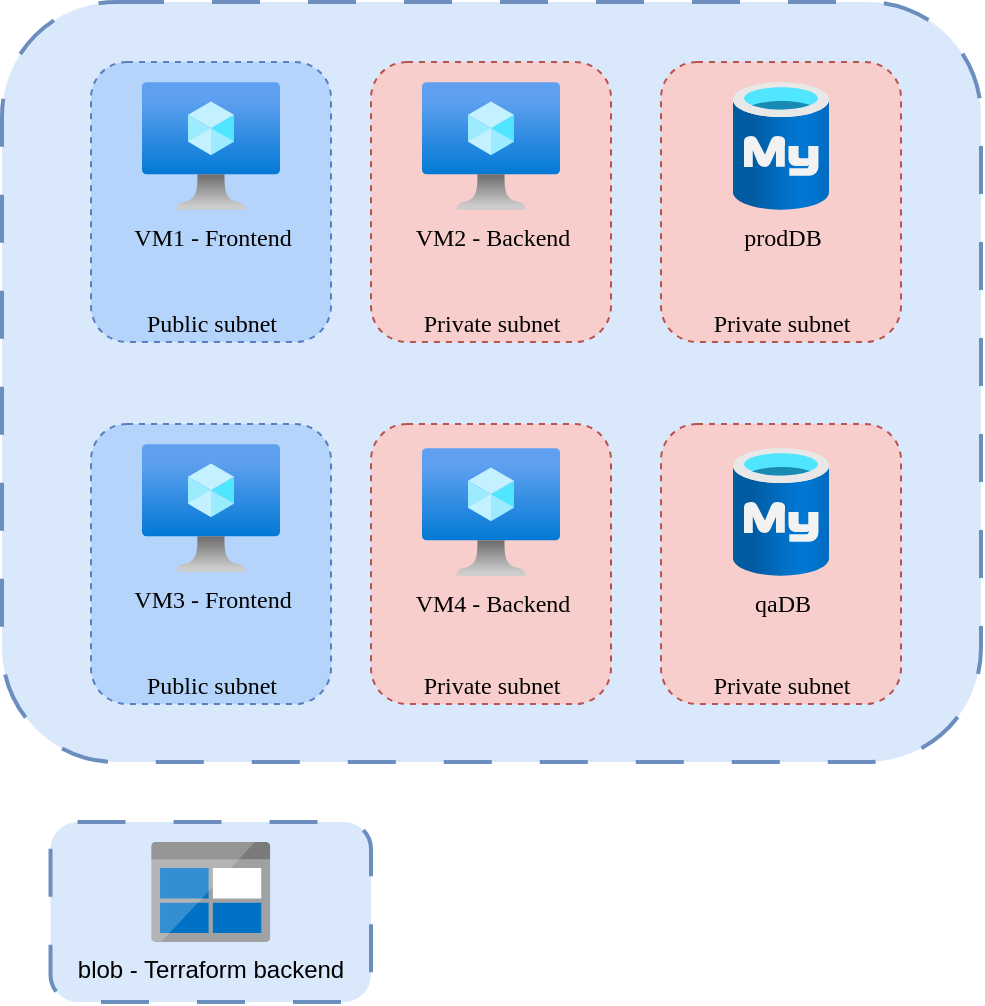 <mxfile version="21.2.1" type="device">
  <diagram name="Página-1" id="XeuIEK1tc-fwZtmeH2Qc">
    <mxGraphModel dx="1257" dy="774" grid="1" gridSize="10" guides="1" tooltips="1" connect="1" arrows="1" fold="1" page="1" pageScale="1" pageWidth="827" pageHeight="1169" math="0" shadow="0">
      <root>
        <mxCell id="0" />
        <mxCell id="1" parent="0" />
        <mxCell id="k6D9nj8YEmuQGtsHTDcK-7" value="" style="rounded=1;whiteSpace=wrap;html=1;dashed=1;dashPattern=12 12;fillColor=#dae8fc;movable=1;resizable=1;rotatable=1;deletable=1;editable=1;locked=0;connectable=1;strokeColor=#6c8ebf;strokeWidth=2;" vertex="1" parent="1">
          <mxGeometry x="210" y="50" width="489.5" height="380" as="geometry" />
        </mxCell>
        <mxCell id="k6D9nj8YEmuQGtsHTDcK-20" value="" style="group" vertex="1" connectable="0" parent="1">
          <mxGeometry x="254.5" y="80" width="120" height="140" as="geometry" />
        </mxCell>
        <mxCell id="k6D9nj8YEmuQGtsHTDcK-12" value="Public subnet" style="rounded=1;whiteSpace=wrap;html=1;fillColor=#B5D4FC;strokeColor=#5A7FBF;dashed=1;verticalAlign=bottom;fontFamily=Lucida Console;" vertex="1" parent="k6D9nj8YEmuQGtsHTDcK-20">
          <mxGeometry width="120" height="140" as="geometry" />
        </mxCell>
        <mxCell id="k6D9nj8YEmuQGtsHTDcK-3" value="VM1 - Frontend" style="image;aspect=fixed;html=1;points=[];align=center;fontSize=12;image=img/lib/azure2/compute/Virtual_Machine.svg;labelBackgroundColor=none;fontFamily=Lucida Console;" vertex="1" parent="k6D9nj8YEmuQGtsHTDcK-20">
          <mxGeometry x="25.5" y="10" width="69" height="64" as="geometry" />
        </mxCell>
        <mxCell id="k6D9nj8YEmuQGtsHTDcK-21" value="" style="group" vertex="1" connectable="0" parent="1">
          <mxGeometry x="394.5" y="80" width="120" height="140" as="geometry" />
        </mxCell>
        <mxCell id="k6D9nj8YEmuQGtsHTDcK-17" value="Private subnet" style="rounded=1;whiteSpace=wrap;html=1;fillColor=#f8cecc;strokeColor=#b85450;dashed=1;verticalAlign=bottom;fontFamily=Lucida Console;" vertex="1" parent="k6D9nj8YEmuQGtsHTDcK-21">
          <mxGeometry width="120" height="140" as="geometry" />
        </mxCell>
        <mxCell id="k6D9nj8YEmuQGtsHTDcK-4" value="VM2 - Backend" style="image;aspect=fixed;html=1;points=[];align=center;fontSize=12;image=img/lib/azure2/compute/Virtual_Machine.svg;labelBackgroundColor=none;fontFamily=Lucida Console;" vertex="1" parent="k6D9nj8YEmuQGtsHTDcK-21">
          <mxGeometry x="25.5" y="10" width="69" height="64" as="geometry" />
        </mxCell>
        <mxCell id="k6D9nj8YEmuQGtsHTDcK-22" value="" style="group" vertex="1" connectable="0" parent="1">
          <mxGeometry x="539.5" y="80" width="120" height="140" as="geometry" />
        </mxCell>
        <mxCell id="k6D9nj8YEmuQGtsHTDcK-18" value="Private subnet" style="rounded=1;whiteSpace=wrap;html=1;fillColor=#f8cecc;strokeColor=#b85450;dashed=1;verticalAlign=bottom;fontFamily=Lucida Console;" vertex="1" parent="k6D9nj8YEmuQGtsHTDcK-22">
          <mxGeometry width="120" height="140" as="geometry" />
        </mxCell>
        <mxCell id="k6D9nj8YEmuQGtsHTDcK-2" value="prodDB" style="image;aspect=fixed;html=1;points=[];align=center;fontSize=12;image=img/lib/azure2/databases/Azure_Database_MySQL_Server.svg;labelBackgroundColor=none;fontFamily=Lucida Console;" vertex="1" parent="k6D9nj8YEmuQGtsHTDcK-22">
          <mxGeometry x="36" y="10" width="48" height="64" as="geometry" />
        </mxCell>
        <mxCell id="k6D9nj8YEmuQGtsHTDcK-23" value="" style="group" vertex="1" connectable="0" parent="1">
          <mxGeometry x="539.5" y="261" width="120" height="140" as="geometry" />
        </mxCell>
        <mxCell id="k6D9nj8YEmuQGtsHTDcK-19" value="Private subnet" style="rounded=1;whiteSpace=wrap;html=1;fillColor=#f8cecc;strokeColor=#b85450;dashed=1;verticalAlign=bottom;fontFamily=Lucida Console;" vertex="1" parent="k6D9nj8YEmuQGtsHTDcK-23">
          <mxGeometry width="120" height="140" as="geometry" />
        </mxCell>
        <mxCell id="k6D9nj8YEmuQGtsHTDcK-8" value="qaDB" style="image;aspect=fixed;html=1;points=[];align=center;fontSize=12;image=img/lib/azure2/databases/Azure_Database_MySQL_Server.svg;labelBackgroundColor=none;fontFamily=Lucida Console;" vertex="1" parent="k6D9nj8YEmuQGtsHTDcK-23">
          <mxGeometry x="36" y="12" width="48" height="64" as="geometry" />
        </mxCell>
        <mxCell id="k6D9nj8YEmuQGtsHTDcK-24" value="" style="group" vertex="1" connectable="0" parent="1">
          <mxGeometry x="394.5" y="261" width="120" height="140" as="geometry" />
        </mxCell>
        <mxCell id="k6D9nj8YEmuQGtsHTDcK-16" value="Private subnet" style="rounded=1;whiteSpace=wrap;html=1;fillColor=#f8cecc;strokeColor=#b85450;dashed=1;verticalAlign=bottom;fontFamily=Lucida Console;" vertex="1" parent="k6D9nj8YEmuQGtsHTDcK-24">
          <mxGeometry width="120" height="140" as="geometry" />
        </mxCell>
        <mxCell id="k6D9nj8YEmuQGtsHTDcK-10" value="VM4 - Backend" style="image;aspect=fixed;html=1;points=[];align=center;fontSize=12;image=img/lib/azure2/compute/Virtual_Machine.svg;labelBackgroundColor=none;fontFamily=Lucida Console;" vertex="1" parent="k6D9nj8YEmuQGtsHTDcK-24">
          <mxGeometry x="25.5" y="12" width="69" height="64" as="geometry" />
        </mxCell>
        <mxCell id="k6D9nj8YEmuQGtsHTDcK-25" value="" style="group" vertex="1" connectable="0" parent="1">
          <mxGeometry x="254.5" y="261" width="120" height="140" as="geometry" />
        </mxCell>
        <mxCell id="k6D9nj8YEmuQGtsHTDcK-9" value="VM3 - Frontend" style="image;aspect=fixed;html=1;points=[];align=center;fontSize=12;image=img/lib/azure2/compute/Virtual_Machine.svg;labelBackgroundColor=none;fontFamily=Lucida Console;" vertex="1" parent="k6D9nj8YEmuQGtsHTDcK-25">
          <mxGeometry x="25.5" y="12" width="69" height="64" as="geometry" />
        </mxCell>
        <mxCell id="k6D9nj8YEmuQGtsHTDcK-31" value="" style="group" vertex="1" connectable="0" parent="k6D9nj8YEmuQGtsHTDcK-25">
          <mxGeometry width="120" height="140" as="geometry" />
        </mxCell>
        <mxCell id="k6D9nj8YEmuQGtsHTDcK-32" value="Public subnet" style="rounded=1;whiteSpace=wrap;html=1;fillColor=#B5D4FC;strokeColor=#5A7FBF;dashed=1;verticalAlign=bottom;fontFamily=Lucida Console;" vertex="1" parent="k6D9nj8YEmuQGtsHTDcK-31">
          <mxGeometry width="120" height="140" as="geometry" />
        </mxCell>
        <mxCell id="k6D9nj8YEmuQGtsHTDcK-33" value="VM3&amp;nbsp;- Frontend" style="image;aspect=fixed;html=1;points=[];align=center;fontSize=12;image=img/lib/azure2/compute/Virtual_Machine.svg;labelBackgroundColor=none;fontFamily=Lucida Console;" vertex="1" parent="k6D9nj8YEmuQGtsHTDcK-31">
          <mxGeometry x="25.5" y="10" width="69" height="64" as="geometry" />
        </mxCell>
        <mxCell id="k6D9nj8YEmuQGtsHTDcK-27" value="" style="group" vertex="1" connectable="0" parent="1">
          <mxGeometry x="234.25" y="460" width="160.25" height="90" as="geometry" />
        </mxCell>
        <mxCell id="k6D9nj8YEmuQGtsHTDcK-26" value="" style="rounded=1;whiteSpace=wrap;html=1;dashed=1;dashPattern=12 12;fillColor=#dae8fc;movable=1;resizable=1;rotatable=1;deletable=1;editable=1;locked=0;connectable=1;strokeColor=#6c8ebf;strokeWidth=2;" vertex="1" parent="k6D9nj8YEmuQGtsHTDcK-27">
          <mxGeometry width="160.25" height="90" as="geometry" />
        </mxCell>
        <mxCell id="k6D9nj8YEmuQGtsHTDcK-11" value="blob - Terraform backend" style="image;sketch=0;aspect=fixed;html=1;points=[];align=center;fontSize=12;image=img/lib/mscae/BlobBlock.svg;labelBackgroundColor=none;" vertex="1" parent="k6D9nj8YEmuQGtsHTDcK-27">
          <mxGeometry x="50.37" y="10" width="59.52" height="50" as="geometry" />
        </mxCell>
      </root>
    </mxGraphModel>
  </diagram>
</mxfile>
